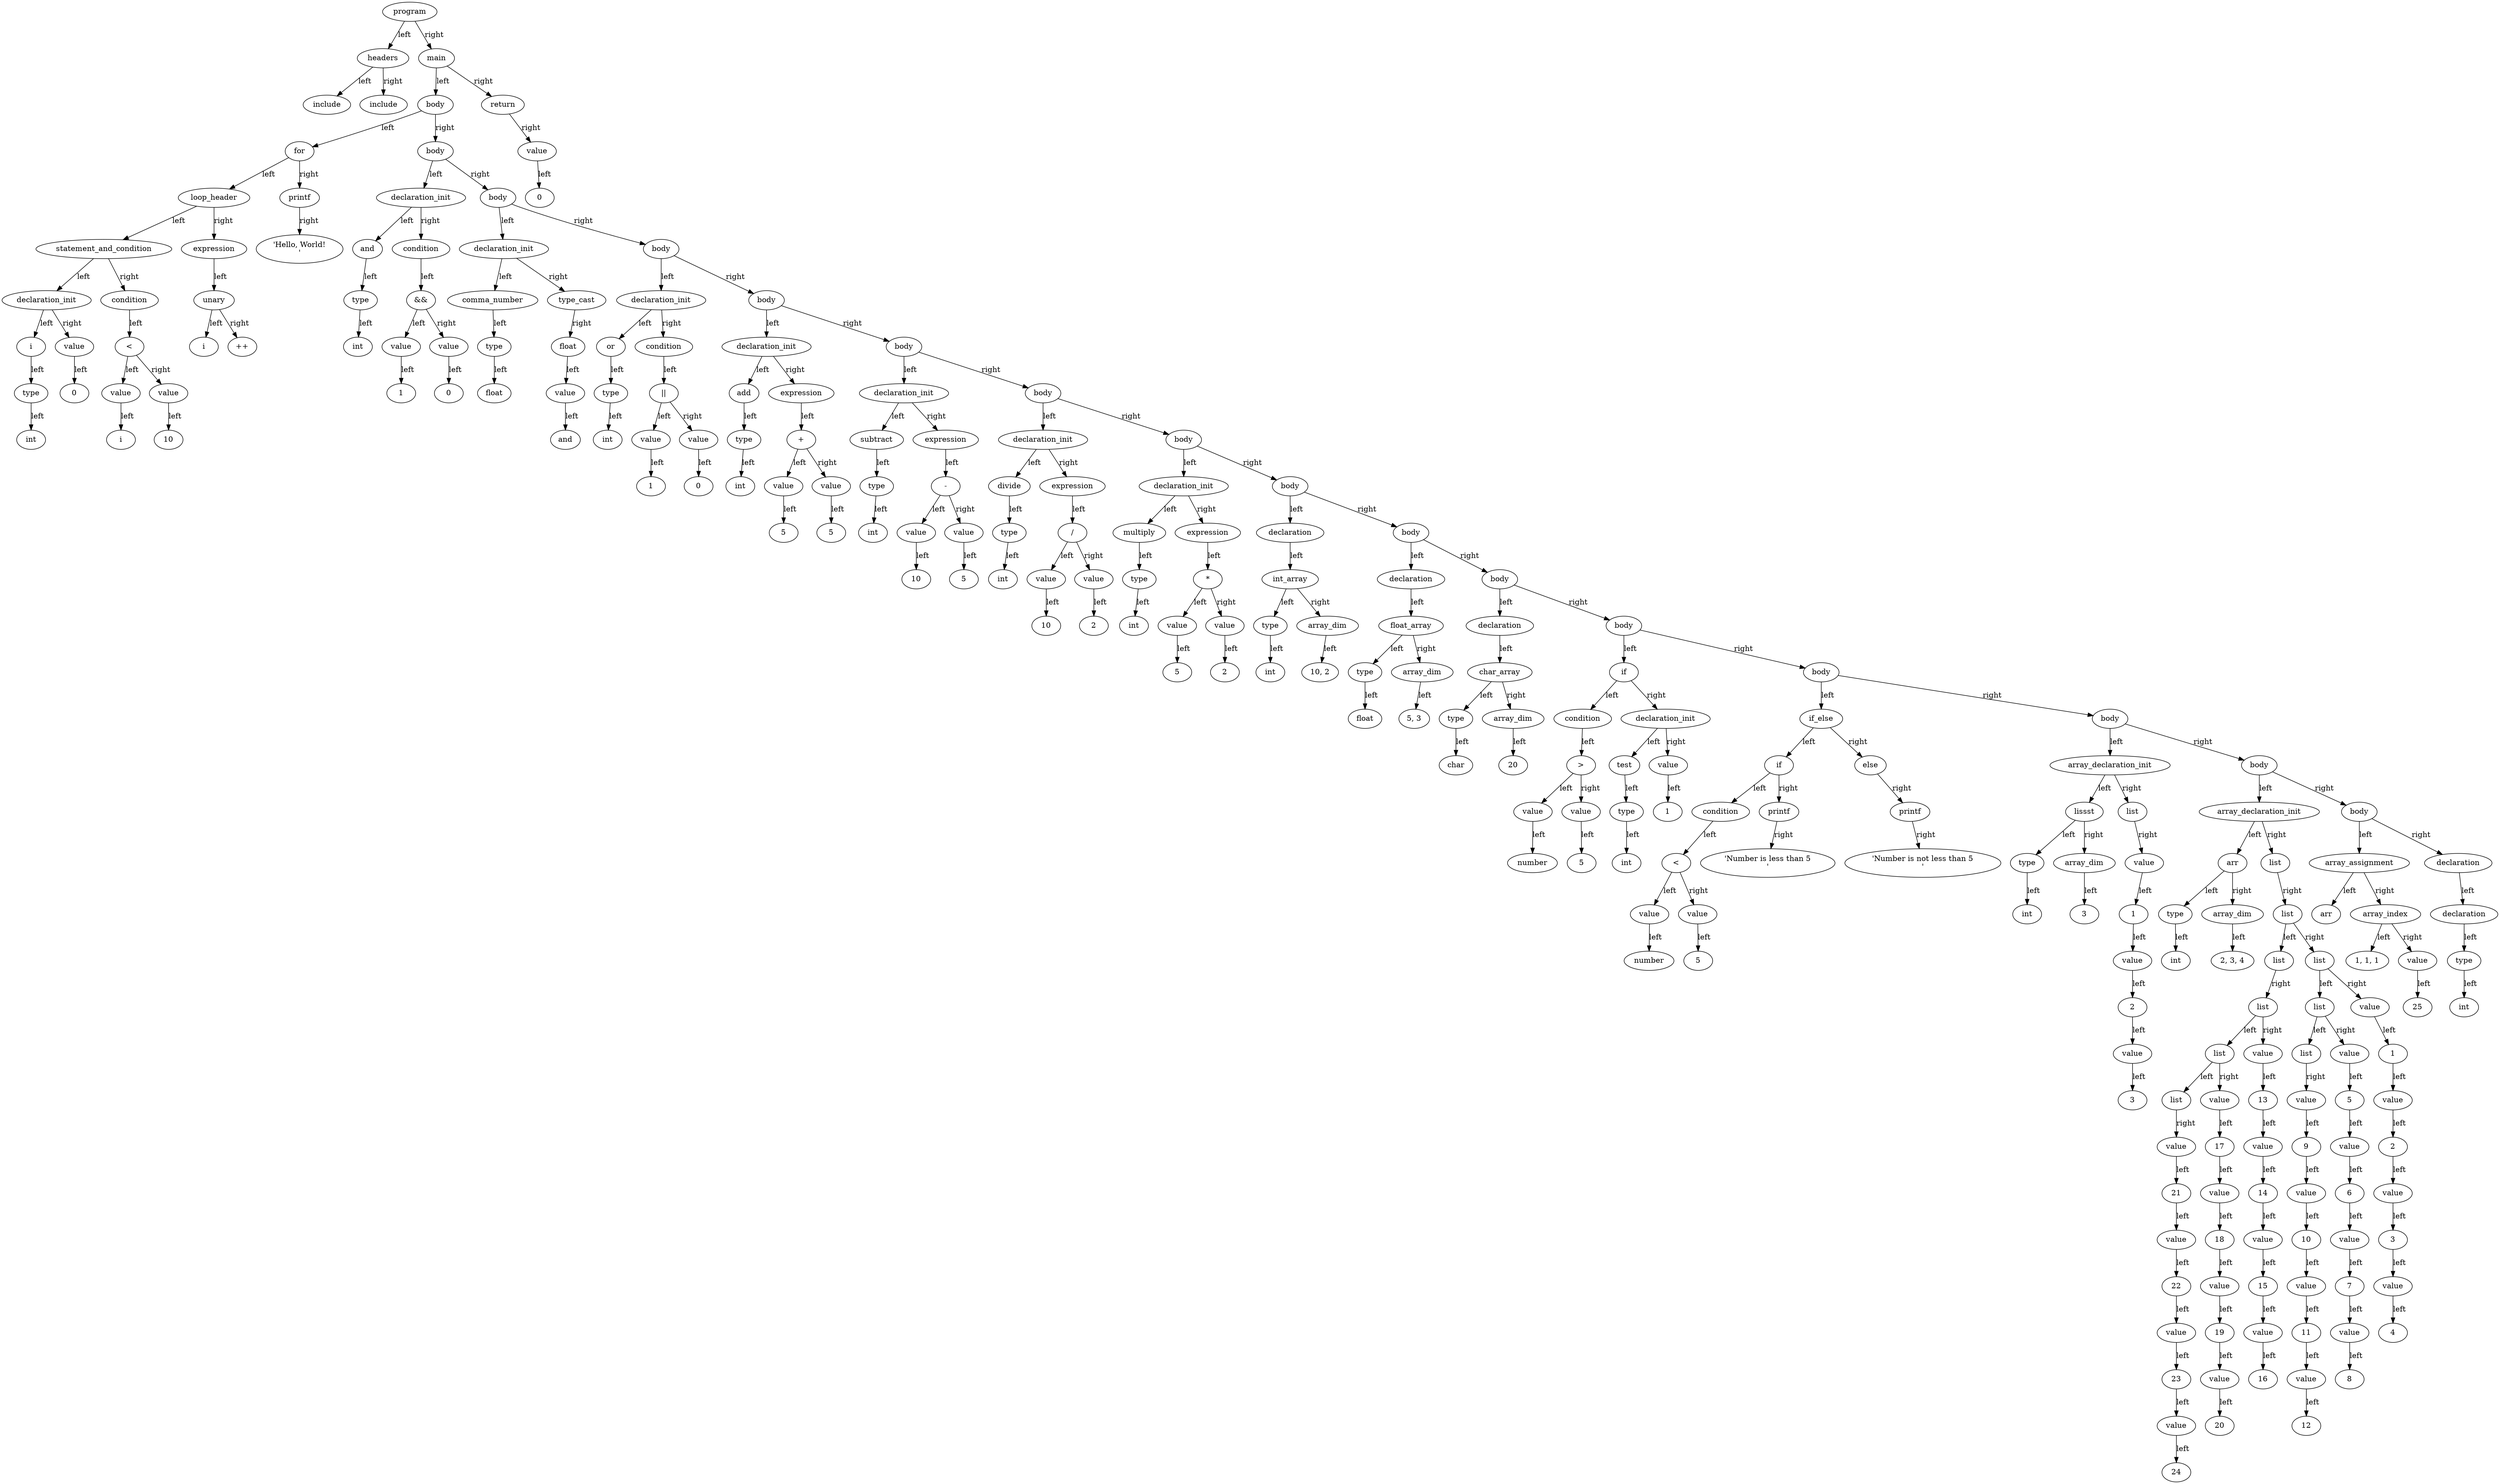 digraph G {
"0000015A468872A0" [label="program"];
"0000015A468872A0" [label="program"];
"0000015A468872A0" -> "0000015A4687FB20" [label="left"];
"0000015A4687FB20" [label="headers"];
"0000015A4687FB20" [label="headers"];
"0000015A4687FB20" -> "0000015A4687FBA0" [label="left"];
"0000015A4687FBA0" [label="include"];
"0000015A4687FBA0" [label="include"];
"0000015A4687FB20" -> "0000015A4687FAE0" [label="right"];
"0000015A4687FAE0" [label="include"];
"0000015A4687FAE0" [label="include"];
"0000015A468872A0" -> "0000015A4687FE20" [label="right"];
"0000015A4687FE20" [label="main"];
"0000015A4687FE20" [label="main"];
"0000015A4687FE20" -> "0000015A46886C20" [label="left"];
"0000015A46886C20" [label="body"];
"0000015A46886C20" [label="body"];
"0000015A46886C20" -> "0000015A46884650" [label="left"];
"0000015A46884650" [label="for"];
"0000015A46884650" [label="for"];
"0000015A46884650" -> "0000015A46884590" [label="left"];
"0000015A46884590" [label="loop_header"];
"0000015A46884590" [label="loop_header"];
"0000015A46884590" -> "0000015A46883F30" [label="left"];
"0000015A46883F30" [label="statement_and_condition"];
"0000015A46883F30" [label="statement_and_condition"];
"0000015A46883F30" -> "0000015A4687FC80" [label="left"];
"0000015A4687FC80" [label="declaration_init"];
"0000015A4687FC80" [label="declaration_init"];
"0000015A4687FC80" -> "0000015A4687FD20" [label="left"];
"0000015A4687FD20" [label="i"];
"0000015A4687FD20" [label="i"];
"0000015A4687FD20" -> "0000015A4687FB40" [label="left"];
"0000015A4687FB40" [label="type"];
"0000015A4687FB40" [label="type"];
"0000015A4687FB40" -> "0000015A4687FC40" [label="left"];
"0000015A4687FC40" [label="int"];
"0000015A4687FC40" [label="int"];
"0000015A4687FC80" -> "0000015A4687FD00" [label="right"];
"0000015A4687FD00" [label="value"];
"0000015A4687FD00" [label="value"];
"0000015A4687FD00" -> "0000015A4687FC60" [label="left"];
"0000015A4687FC60" [label="0"];
"0000015A4687FC60" [label="0"];
"0000015A46883F30" -> "0000015A46884350" [label="right"];
"0000015A46884350" [label="condition"];
"0000015A46884350" [label="condition"];
"0000015A46884350" -> "0000015A46884030" [label="left"];
"0000015A46884030" [label="<"];
"0000015A46884030" [label="<"];
"0000015A46884030" -> "0000015A4687FDC0" [label="left"];
"0000015A4687FDC0" [label="value"];
"0000015A4687FDC0" [label="value"];
"0000015A4687FDC0" -> "0000015A4687FCE0" [label="left"];
"0000015A4687FCE0" [label="i"];
"0000015A4687FCE0" [label="i"];
"0000015A46884030" -> "0000015A4687FE00" [label="right"];
"0000015A4687FE00" [label="value"];
"0000015A4687FE00" [label="value"];
"0000015A4687FE00" -> "0000015A4687FDE0" [label="left"];
"0000015A4687FDE0" [label="10"];
"0000015A4687FDE0" [label="10"];
"0000015A46884590" -> "0000015A46884570" [label="right"];
"0000015A46884570" [label="expression"];
"0000015A46884570" [label="expression"];
"0000015A46884570" -> "0000015A46883F10" [label="left"];
"0000015A46883F10" [label="unary"];
"0000015A46883F10" [label="unary"];
"0000015A46883F10" -> "0000015A468841B0" [label="left"];
"0000015A468841B0" [label="i"];
"0000015A468841B0" [label="i"];
"0000015A46883F10" -> "0000015A46884190" [label="right"];
"0000015A46884190" [label="++"];
"0000015A46884190" [label="++"];
"0000015A46884650" -> "0000015A46883FD0" [label="right"];
"0000015A46883FD0" [label="printf"];
"0000015A46883FD0" [label="printf"];
"0000015A46883FD0" -> "0000015A46884150" [label="right"];
"0000015A46884150" [label="'Hello, World!\n'"];
"0000015A46884150" [label="'Hello, World!\n'"];
"0000015A46886C20" -> "0000015A46886F20" [label="right"];
"0000015A46886F20" [label="body"];
"0000015A46886F20" [label="body"];
"0000015A46886F20" -> "0000015A468844F0" [label="left"];
"0000015A468844F0" [label="declaration_init"];
"0000015A468844F0" [label="declaration_init"];
"0000015A468844F0" -> "0000015A468845F0" [label="left"];
"0000015A468845F0" [label="and"];
"0000015A468845F0" [label="and"];
"0000015A468845F0" -> "0000015A46884610" [label="left"];
"0000015A46884610" [label="type"];
"0000015A46884610" [label="type"];
"0000015A46884610" -> "0000015A46884690" [label="left"];
"0000015A46884690" [label="int"];
"0000015A46884690" [label="int"];
"0000015A468844F0" -> "0000015A468843B0" [label="right"];
"0000015A468843B0" [label="condition"];
"0000015A468843B0" [label="condition"];
"0000015A468843B0" -> "0000015A468844B0" [label="left"];
"0000015A468844B0" [label="&&"];
"0000015A468844B0" [label="&&"];
"0000015A468844B0" -> "0000015A46884490" [label="left"];
"0000015A46884490" [label="value"];
"0000015A46884490" [label="value"];
"0000015A46884490" -> "0000015A46884230" [label="left"];
"0000015A46884230" [label="1"];
"0000015A46884230" [label="1"];
"0000015A468844B0" -> "0000015A46884070" [label="right"];
"0000015A46884070" [label="value"];
"0000015A46884070" [label="value"];
"0000015A46884070" -> "0000015A46883F50" [label="left"];
"0000015A46883F50" [label="0"];
"0000015A46883F50" [label="0"];
"0000015A46886F20" -> "0000015A46886F00" [label="right"];
"0000015A46886F00" [label="body"];
"0000015A46886F00" [label="body"];
"0000015A46886F00" -> "0000015A46884630" [label="left"];
"0000015A46884630" [label="declaration_init"];
"0000015A46884630" [label="declaration_init"];
"0000015A46884630" -> "0000015A468843D0" [label="left"];
"0000015A468843D0" [label="comma_number"];
"0000015A468843D0" [label="comma_number"];
"0000015A468843D0" -> "0000015A468840D0" [label="left"];
"0000015A468840D0" [label="type"];
"0000015A468840D0" [label="type"];
"0000015A468840D0" -> "0000015A46884530" [label="left"];
"0000015A46884530" [label="float"];
"0000015A46884530" [label="float"];
"0000015A46884630" -> "0000015A468840F0" [label="right"];
"0000015A468840F0" [label="type_cast"];
"0000015A468840F0" [label="type_cast"];
"0000015A468840F0" -> "0000015A468842B0" [label="right"];
"0000015A468842B0" [label="float"];
"0000015A468842B0" [label="float"];
"0000015A468842B0" -> "0000015A468840B0" [label="left"];
"0000015A468840B0" [label="value"];
"0000015A468840B0" [label="value"];
"0000015A468840B0" -> "0000015A46884370" [label="left"];
"0000015A46884370" [label="and"];
"0000015A46884370" [label="and"];
"0000015A46886F00" -> "0000015A46886EE0" [label="right"];
"0000015A46886EE0" [label="body"];
"0000015A46886EE0" [label="body"];
"0000015A46886EE0" -> "0000015A46883F70" [label="left"];
"0000015A46883F70" [label="declaration_init"];
"0000015A46883F70" [label="declaration_init"];
"0000015A46883F70" -> "0000015A46884670" [label="left"];
"0000015A46884670" [label="or"];
"0000015A46884670" [label="or"];
"0000015A46884670" -> "0000015A46884390" [label="left"];
"0000015A46884390" [label="type"];
"0000015A46884390" [label="type"];
"0000015A46884390" -> "0000015A468842F0" [label="left"];
"0000015A468842F0" [label="int"];
"0000015A468842F0" [label="int"];
"0000015A46883F70" -> "0000015A468845D0" [label="right"];
"0000015A468845D0" [label="condition"];
"0000015A468845D0" [label="condition"];
"0000015A468845D0" -> "0000015A46884270" [label="left"];
"0000015A46884270" [label="||"];
"0000015A46884270" [label="||"];
"0000015A46884270" -> "0000015A468845B0" [label="left"];
"0000015A468845B0" [label="value"];
"0000015A468845B0" [label="value"];
"0000015A468845B0" -> "0000015A46884550" [label="left"];
"0000015A46884550" [label="1"];
"0000015A46884550" [label="1"];
"0000015A46884270" -> "0000015A46884250" [label="right"];
"0000015A46884250" [label="value"];
"0000015A46884250" [label="value"];
"0000015A46884250" -> "0000015A46884210" [label="left"];
"0000015A46884210" [label="0"];
"0000015A46884210" [label="0"];
"0000015A46886EE0" -> "0000015A46886EC0" [label="right"];
"0000015A46886EC0" [label="body"];
"0000015A46886EC0" [label="body"];
"0000015A46886EC0" -> "0000015A46885090" [label="left"];
"0000015A46885090" [label="declaration_init"];
"0000015A46885090" [label="declaration_init"];
"0000015A46885090" -> "0000015A46884EF0" [label="left"];
"0000015A46884EF0" [label="add"];
"0000015A46884EF0" [label="add"];
"0000015A46884EF0" -> "0000015A46884010" [label="left"];
"0000015A46884010" [label="type"];
"0000015A46884010" [label="type"];
"0000015A46884010" -> "0000015A46883FF0" [label="left"];
"0000015A46883FF0" [label="int"];
"0000015A46883FF0" [label="int"];
"0000015A46885090" -> "0000015A46885050" [label="right"];
"0000015A46885050" [label="expression"];
"0000015A46885050" [label="expression"];
"0000015A46885050" -> "0000015A46884CD0" [label="left"];
"0000015A46884CD0" [label="+"];
"0000015A46884CD0" [label="+"];
"0000015A46884CD0" -> "0000015A46884130" [label="left"];
"0000015A46884130" [label="value"];
"0000015A46884130" [label="value"];
"0000015A46884130" -> "0000015A46884090" [label="left"];
"0000015A46884090" [label="5"];
"0000015A46884090" [label="5"];
"0000015A46884CD0" -> "0000015A46885010" [label="right"];
"0000015A46885010" [label="value"];
"0000015A46885010" [label="value"];
"0000015A46885010" -> "0000015A46885070" [label="left"];
"0000015A46885070" [label="5"];
"0000015A46885070" [label="5"];
"0000015A46886EC0" -> "0000015A46887040" [label="right"];
"0000015A46887040" [label="body"];
"0000015A46887040" [label="body"];
"0000015A46887040" -> "0000015A46884C90" [label="left"];
"0000015A46884C90" [label="declaration_init"];
"0000015A46884C90" [label="declaration_init"];
"0000015A46884C90" -> "0000015A468850F0" [label="left"];
"0000015A468850F0" [label="subtract"];
"0000015A468850F0" [label="subtract"];
"0000015A468850F0" -> "0000015A46884E90" [label="left"];
"0000015A46884E90" [label="type"];
"0000015A46884E90" [label="type"];
"0000015A46884E90" -> "0000015A46884BD0" [label="left"];
"0000015A46884BD0" [label="int"];
"0000015A46884BD0" [label="int"];
"0000015A46884C90" -> "0000015A46884C50" [label="right"];
"0000015A46884C50" [label="expression"];
"0000015A46884C50" [label="expression"];
"0000015A46884C50" -> "0000015A46884C10" [label="left"];
"0000015A46884C10" [label="-"];
"0000015A46884C10" [label="-"];
"0000015A46884C10" -> "0000015A46884B30" [label="left"];
"0000015A46884B30" [label="value"];
"0000015A46884B30" [label="value"];
"0000015A46884B30" -> "0000015A46884CF0" [label="left"];
"0000015A46884CF0" [label="10"];
"0000015A46884CF0" [label="10"];
"0000015A46884C10" -> "0000015A46884BF0" [label="right"];
"0000015A46884BF0" [label="value"];
"0000015A46884BF0" [label="value"];
"0000015A46884BF0" -> "0000015A46884B50" [label="left"];
"0000015A46884B50" [label="5"];
"0000015A46884B50" [label="5"];
"0000015A46887040" -> "0000015A46886EA0" [label="right"];
"0000015A46886EA0" [label="body"];
"0000015A46886EA0" [label="body"];
"0000015A46886EA0" -> "0000015A46884E70" [label="left"];
"0000015A46884E70" [label="declaration_init"];
"0000015A46884E70" [label="declaration_init"];
"0000015A46884E70" -> "0000015A46884D70" [label="left"];
"0000015A46884D70" [label="divide"];
"0000015A46884D70" [label="divide"];
"0000015A46884D70" -> "0000015A46884CB0" [label="left"];
"0000015A46884CB0" [label="type"];
"0000015A46884CB0" [label="type"];
"0000015A46884CB0" -> "0000015A46884F90" [label="left"];
"0000015A46884F90" [label="int"];
"0000015A46884F90" [label="int"];
"0000015A46884E70" -> "0000015A46884D50" [label="right"];
"0000015A46884D50" [label="expression"];
"0000015A46884D50" [label="expression"];
"0000015A46884D50" -> "0000015A46884FF0" [label="left"];
"0000015A46884FF0" [label="/"];
"0000015A46884FF0" [label="/"];
"0000015A46884FF0" -> "0000015A46884E30" [label="left"];
"0000015A46884E30" [label="value"];
"0000015A46884E30" [label="value"];
"0000015A46884E30" -> "0000015A46885130" [label="left"];
"0000015A46885130" [label="10"];
"0000015A46885130" [label="10"];
"0000015A46884FF0" -> "0000015A46884E50" [label="right"];
"0000015A46884E50" [label="value"];
"0000015A46884E50" [label="value"];
"0000015A46884E50" -> "0000015A46884D30" [label="left"];
"0000015A46884D30" [label="2"];
"0000015A46884D30" [label="2"];
"0000015A46886EA0" -> "0000015A46886E40" [label="right"];
"0000015A46886E40" [label="body"];
"0000015A46886E40" [label="body"];
"0000015A46886E40" -> "0000015A46884BB0" [label="left"];
"0000015A46884BB0" [label="declaration_init"];
"0000015A46884BB0" [label="declaration_init"];
"0000015A46884BB0" -> "0000015A468851D0" [label="left"];
"0000015A468851D0" [label="multiply"];
"0000015A468851D0" [label="multiply"];
"0000015A468851D0" -> "0000015A46884DD0" [label="left"];
"0000015A46884DD0" [label="type"];
"0000015A46884DD0" [label="type"];
"0000015A46884DD0" -> "0000015A468851F0" [label="left"];
"0000015A468851F0" [label="int"];
"0000015A468851F0" [label="int"];
"0000015A46884BB0" -> "0000015A468851B0" [label="right"];
"0000015A468851B0" [label="expression"];
"0000015A468851B0" [label="expression"];
"0000015A468851B0" -> "0000015A46884F70" [label="left"];
"0000015A46884F70" [label="*"];
"0000015A46884F70" [label="*"];
"0000015A46884F70" -> "0000015A46884DB0" [label="left"];
"0000015A46884DB0" [label="value"];
"0000015A46884DB0" [label="value"];
"0000015A46884DB0" -> "0000015A46884D90" [label="left"];
"0000015A46884D90" [label="5"];
"0000015A46884D90" [label="5"];
"0000015A46884F70" -> "0000015A46885190" [label="right"];
"0000015A46885190" [label="value"];
"0000015A46885190" [label="value"];
"0000015A46885190" -> "0000015A46885170" [label="left"];
"0000015A46885170" [label="2"];
"0000015A46885170" [label="2"];
"0000015A46886E40" -> "0000015A46886E80" [label="right"];
"0000015A46886E80" [label="body"];
"0000015A46886E80" [label="body"];
"0000015A46886E80" -> "0000015A46884FB0" [label="left"];
"0000015A46884FB0" [label="declaration"];
"0000015A46884FB0" [label="declaration"];
"0000015A46884FB0" -> "0000015A46884F30" [label="left"];
"0000015A46884F30" [label="int_array"];
"0000015A46884F30" [label="int_array"];
"0000015A46884F30" -> "0000015A46885270" [label="left"];
"0000015A46885270" [label="type"];
"0000015A46885270" [label="type"];
"0000015A46885270" -> "0000015A46885250" [label="left"];
"0000015A46885250" [label="int"];
"0000015A46885250" [label="int"];
"0000015A46884F30" -> "0000015A46884F10" [label="right"];
"0000015A46884F10" [label="array_dim"];
"0000015A46884F10" [label="array_dim"];
"0000015A46884F10" -> "0000015A46885290" [label="left"];
"0000015A46885290" [label="10, 2"];
"0000015A46885290" [label="10, 2"];
"0000015A46886E80" -> "0000015A468871C0" [label="right"];
"0000015A468871C0" [label="body"];
"0000015A468871C0" [label="body"];
"0000015A468871C0" -> "0000015A46885890" [label="left"];
"0000015A46885890" [label="declaration"];
"0000015A46885890" [label="declaration"];
"0000015A46885890" -> "0000015A46885B10" [label="left"];
"0000015A46885B10" [label="float_array"];
"0000015A46885B10" [label="float_array"];
"0000015A46885B10" -> "0000015A46885E30" [label="left"];
"0000015A46885E30" [label="type"];
"0000015A46885E30" [label="type"];
"0000015A46885E30" -> "0000015A46885CF0" [label="left"];
"0000015A46885CF0" [label="float"];
"0000015A46885CF0" [label="float"];
"0000015A46885B10" -> "0000015A46885930" [label="right"];
"0000015A46885930" [label="array_dim"];
"0000015A46885930" [label="array_dim"];
"0000015A46885930" -> "0000015A46885AF0" [label="left"];
"0000015A46885AF0" [label="5, 3"];
"0000015A46885AF0" [label="5, 3"];
"0000015A468871C0" -> "0000015A46886E00" [label="right"];
"0000015A46886E00" [label="body"];
"0000015A46886E00" [label="body"];
"0000015A46886E00" -> "0000015A46885C50" [label="left"];
"0000015A46885C50" [label="declaration"];
"0000015A46885C50" [label="declaration"];
"0000015A46885C50" -> "0000015A46885DB0" [label="left"];
"0000015A46885DB0" [label="char_array"];
"0000015A46885DB0" [label="char_array"];
"0000015A46885DB0" -> "0000015A46885BB0" [label="left"];
"0000015A46885BB0" [label="type"];
"0000015A46885BB0" [label="type"];
"0000015A46885BB0" -> "0000015A46885AB0" [label="left"];
"0000015A46885AB0" [label="char"];
"0000015A46885AB0" [label="char"];
"0000015A46885DB0" -> "0000015A46885970" [label="right"];
"0000015A46885970" [label="array_dim"];
"0000015A46885970" [label="array_dim"];
"0000015A46885970" -> "0000015A468858D0" [label="left"];
"0000015A468858D0" [label="20"];
"0000015A468858D0" [label="20"];
"0000015A46886E00" -> "0000015A46886FE0" [label="right"];
"0000015A46886FE0" [label="body"];
"0000015A46886FE0" [label="body"];
"0000015A46886FE0" -> "0000015A46885E70" [label="left"];
"0000015A46885E70" [label="if"];
"0000015A46885E70" [label="if"];
"0000015A46885E70" -> "0000015A468859B0" [label="left"];
"0000015A468859B0" [label="condition"];
"0000015A468859B0" [label="condition"];
"0000015A468859B0" -> "0000015A46885CB0" [label="left"];
"0000015A46885CB0" [label=">"];
"0000015A46885CB0" [label=">"];
"0000015A46885CB0" -> "0000015A468859F0" [label="left"];
"0000015A468859F0" [label="value"];
"0000015A468859F0" [label="value"];
"0000015A468859F0" -> "0000015A468859D0" [label="left"];
"0000015A468859D0" [label="number"];
"0000015A468859D0" [label="number"];
"0000015A46885CB0" -> "0000015A46885B70" [label="right"];
"0000015A46885B70" [label="value"];
"0000015A46885B70" [label="value"];
"0000015A46885B70" -> "0000015A46885990" [label="left"];
"0000015A46885990" [label="5"];
"0000015A46885990" [label="5"];
"0000015A46885E70" -> "0000015A468858F0" [label="right"];
"0000015A468858F0" [label="declaration_init"];
"0000015A468858F0" [label="declaration_init"];
"0000015A468858F0" -> "0000015A468857D0" [label="left"];
"0000015A468857D0" [label="test"];
"0000015A468857D0" [label="test"];
"0000015A468857D0" -> "0000015A46885BD0" [label="left"];
"0000015A46885BD0" [label="type"];
"0000015A46885BD0" [label="type"];
"0000015A46885BD0" -> "0000015A46885ED0" [label="left"];
"0000015A46885ED0" [label="int"];
"0000015A46885ED0" [label="int"];
"0000015A468858F0" -> "0000015A46885DF0" [label="right"];
"0000015A46885DF0" [label="value"];
"0000015A46885DF0" [label="value"];
"0000015A46885DF0" -> "0000015A46885750" [label="left"];
"0000015A46885750" [label="1"];
"0000015A46885750" [label="1"];
"0000015A46886FE0" -> "0000015A46886DE0" [label="right"];
"0000015A46886DE0" [label="body"];
"0000015A46886DE0" [label="body"];
"0000015A46886DE0" -> "0000015A468857B0" [label="left"];
"0000015A468857B0" [label="if_else"];
"0000015A468857B0" [label="if_else"];
"0000015A468857B0" -> "0000015A46885C90" [label="left"];
"0000015A46885C90" [label="if"];
"0000015A46885C90" [label="if"];
"0000015A46885C90" -> "0000015A46885C10" [label="left"];
"0000015A46885C10" [label="condition"];
"0000015A46885C10" [label="condition"];
"0000015A46885C10" -> "0000015A46885A50" [label="left"];
"0000015A46885A50" [label="<"];
"0000015A46885A50" [label="<"];
"0000015A46885A50" -> "0000015A46885A30" [label="left"];
"0000015A46885A30" [label="value"];
"0000015A46885A30" [label="value"];
"0000015A46885A30" -> "0000015A46885A10" [label="left"];
"0000015A46885A10" [label="number"];
"0000015A46885A10" [label="number"];
"0000015A46885A50" -> "0000015A46885790" [label="right"];
"0000015A46885790" [label="value"];
"0000015A46885790" [label="value"];
"0000015A46885790" -> "0000015A46885A70" [label="left"];
"0000015A46885A70" [label="5"];
"0000015A46885A70" [label="5"];
"0000015A46885C90" -> "0000015A46885C30" [label="right"];
"0000015A46885C30" [label="printf"];
"0000015A46885C30" [label="printf"];
"0000015A46885C30" -> "0000015A46885E10" [label="right"];
"0000015A46885E10" [label="'Number is less than 5\n'"];
"0000015A46885E10" [label="'Number is less than 5\n'"];
"0000015A468857B0" -> "0000015A46885EB0" [label="right"];
"0000015A46885EB0" [label="else"];
"0000015A46885EB0" [label="else"];
"0000015A46885EB0" -> "0000015A46885D50" [label="right"];
"0000015A46885D50" [label="printf"];
"0000015A46885D50" [label="printf"];
"0000015A46885D50" -> "0000015A46885E90" [label="right"];
"0000015A46885E90" [label="'Number is not less than 5\n'"];
"0000015A46885E90" [label="'Number is not less than 5\n'"];
"0000015A46886DE0" -> "0000015A468871A0" [label="right"];
"0000015A468871A0" [label="body"];
"0000015A468871A0" [label="body"];
"0000015A468871A0" -> "0000015A468860E0" [label="left"];
"0000015A468860E0" [label="array_declaration_init"];
"0000015A468860E0" [label="array_declaration_init"];
"0000015A468860E0" -> "0000015A46886400" [label="left"];
"0000015A46886400" [label="lissst"];
"0000015A46886400" [label="lissst"];
"0000015A46886400" -> "0000015A46885770" [label="left"];
"0000015A46885770" [label="type"];
"0000015A46885770" [label="type"];
"0000015A46885770" -> "0000015A46885D70" [label="left"];
"0000015A46885D70" [label="int"];
"0000015A46885D70" [label="int"];
"0000015A46886400" -> "0000015A46886060" [label="right"];
"0000015A46886060" [label="array_dim"];
"0000015A46886060" [label="array_dim"];
"0000015A46886060" -> "0000015A46885FE0" [label="left"];
"0000015A46885FE0" [label="3"];
"0000015A46885FE0" [label="3"];
"0000015A468860E0" -> "0000015A468864A0" [label="right"];
"0000015A468864A0" [label="list"];
"0000015A468864A0" [label="list"];
"0000015A468864A0" -> "0000015A46885810" [label="right"];
"0000015A46885810" [label="value"];
"0000015A46885810" [label="value"];
"0000015A46885810" -> "0000015A468857F0" [label="left"];
"0000015A468857F0" [label="1"];
"0000015A468857F0" [label="1"];
"0000015A468857F0" -> "0000015A46885850" [label="left"];
"0000015A46885850" [label="value"];
"0000015A46885850" [label="value"];
"0000015A46885850" -> "0000015A46885830" [label="left"];
"0000015A46885830" [label="2"];
"0000015A46885830" [label="2"];
"0000015A46885830" -> "0000015A468866A0" [label="left"];
"0000015A468866A0" [label="value"];
"0000015A468866A0" [label="value"];
"0000015A468866A0" -> "0000015A46885870" [label="left"];
"0000015A46885870" [label="3"];
"0000015A46885870" [label="3"];
"0000015A468871A0" -> "0000015A46886DC0" [label="right"];
"0000015A46886DC0" [label="body"];
"0000015A46886DC0" [label="body"];
"0000015A46886DC0" -> "0000015A468870E0" [label="left"];
"0000015A468870E0" [label="array_declaration_init"];
"0000015A468870E0" [label="array_declaration_init"];
"0000015A468870E0" -> "0000015A46886B80" [label="left"];
"0000015A46886B80" [label="arr"];
"0000015A46886B80" [label="arr"];
"0000015A46886B80" -> "0000015A46886440" [label="left"];
"0000015A46886440" [label="type"];
"0000015A46886440" [label="type"];
"0000015A46886440" -> "0000015A46886160" [label="left"];
"0000015A46886160" [label="int"];
"0000015A46886160" [label="int"];
"0000015A46886B80" -> "0000015A46886DA0" [label="right"];
"0000015A46886DA0" [label="array_dim"];
"0000015A46886DA0" [label="array_dim"];
"0000015A46886DA0" -> "0000015A46887220" [label="left"];
"0000015A46887220" [label="2, 3, 4"];
"0000015A46887220" [label="2, 3, 4"];
"0000015A468870E0" -> "0000015A468870C0" [label="right"];
"0000015A468870C0" [label="list"];
"0000015A468870C0" [label="list"];
"0000015A468870C0" -> "0000015A46886680" [label="right"];
"0000015A46886680" [label="list"];
"0000015A46886680" [label="list"];
"0000015A46886680" -> "0000015A46886CC0" [label="left"];
"0000015A46886CC0" [label="list"];
"0000015A46886CC0" [label="list"];
"0000015A46886CC0" -> "0000015A46885F60" [label="right"];
"0000015A46885F60" [label="list"];
"0000015A46885F60" [label="list"];
"0000015A46885F60" -> "0000015A46886600" [label="left"];
"0000015A46886600" [label="list"];
"0000015A46886600" [label="list"];
"0000015A46886600" -> "0000015A46886CA0" [label="left"];
"0000015A46886CA0" [label="list"];
"0000015A46886CA0" [label="list"];
"0000015A46886CA0" -> "0000015A46886000" [label="right"];
"0000015A46886000" [label="value"];
"0000015A46886000" [label="value"];
"0000015A46886000" -> "0000015A46885FA0" [label="left"];
"0000015A46885FA0" [label="21"];
"0000015A46885FA0" [label="21"];
"0000015A46885FA0" -> "0000015A46886040" [label="left"];
"0000015A46886040" [label="value"];
"0000015A46886040" [label="value"];
"0000015A46886040" -> "0000015A46886020" [label="left"];
"0000015A46886020" [label="22"];
"0000015A46886020" [label="22"];
"0000015A46886020" -> "0000015A46887240" [label="left"];
"0000015A46887240" [label="value"];
"0000015A46887240" [label="value"];
"0000015A46887240" -> "0000015A46886E20" [label="left"];
"0000015A46886E20" [label="23"];
"0000015A46886E20" [label="23"];
"0000015A46886E20" -> "0000015A46886C80" [label="left"];
"0000015A46886C80" [label="value"];
"0000015A46886C80" [label="value"];
"0000015A46886C80" -> "0000015A46886F40" [label="left"];
"0000015A46886F40" [label="24"];
"0000015A46886F40" [label="24"];
"0000015A46886600" -> "0000015A468866E0" [label="right"];
"0000015A468866E0" [label="value"];
"0000015A468866E0" [label="value"];
"0000015A468866E0" -> "0000015A46886420" [label="left"];
"0000015A46886420" [label="17"];
"0000015A46886420" [label="17"];
"0000015A46886420" -> "0000015A46886560" [label="left"];
"0000015A46886560" [label="value"];
"0000015A46886560" [label="value"];
"0000015A46886560" -> "0000015A46886520" [label="left"];
"0000015A46886520" [label="18"];
"0000015A46886520" [label="18"];
"0000015A46886520" -> "0000015A468866C0" [label="left"];
"0000015A468866C0" [label="value"];
"0000015A468866C0" [label="value"];
"0000015A468866C0" -> "0000015A46886480" [label="left"];
"0000015A46886480" [label="19"];
"0000015A46886480" [label="19"];
"0000015A46886480" -> "0000015A468865E0" [label="left"];
"0000015A468865E0" [label="value"];
"0000015A468865E0" [label="value"];
"0000015A468865E0" -> "0000015A468865C0" [label="left"];
"0000015A468865C0" [label="20"];
"0000015A468865C0" [label="20"];
"0000015A46885F60" -> "0000015A46886300" [label="right"];
"0000015A46886300" [label="value"];
"0000015A46886300" [label="value"];
"0000015A46886300" -> "0000015A46886460" [label="left"];
"0000015A46886460" [label="13"];
"0000015A46886460" [label="13"];
"0000015A46886460" -> "0000015A46886500" [label="left"];
"0000015A46886500" [label="value"];
"0000015A46886500" [label="value"];
"0000015A46886500" -> "0000015A46886320" [label="left"];
"0000015A46886320" [label="14"];
"0000015A46886320" [label="14"];
"0000015A46886320" -> "0000015A46886380" [label="left"];
"0000015A46886380" [label="value"];
"0000015A46886380" [label="value"];
"0000015A46886380" -> "0000015A46886340" [label="left"];
"0000015A46886340" [label="15"];
"0000015A46886340" [label="15"];
"0000015A46886340" -> "0000015A468863A0" [label="left"];
"0000015A468863A0" [label="value"];
"0000015A468863A0" [label="value"];
"0000015A468863A0" -> "0000015A468863E0" [label="left"];
"0000015A468863E0" [label="16"];
"0000015A468863E0" [label="16"];
"0000015A46886680" -> "0000015A468864C0" [label="right"];
"0000015A468864C0" [label="list"];
"0000015A468864C0" [label="list"];
"0000015A468864C0" -> "0000015A46886200" [label="left"];
"0000015A46886200" [label="list"];
"0000015A46886200" [label="list"];
"0000015A46886200" -> "0000015A46886540" [label="left"];
"0000015A46886540" [label="list"];
"0000015A46886540" [label="list"];
"0000015A46886540" -> "0000015A46885F80" [label="right"];
"0000015A46885F80" [label="value"];
"0000015A46885F80" [label="value"];
"0000015A46885F80" -> "0000015A468862A0" [label="left"];
"0000015A468862A0" [label="9"];
"0000015A468862A0" [label="9"];
"0000015A468862A0" -> "0000015A468862C0" [label="left"];
"0000015A468862C0" [label="value"];
"0000015A468862C0" [label="value"];
"0000015A468862C0" -> "0000015A46886240" [label="left"];
"0000015A46886240" [label="10"];
"0000015A46886240" [label="10"];
"0000015A46886240" -> "0000015A468863C0" [label="left"];
"0000015A468863C0" [label="value"];
"0000015A468863C0" [label="value"];
"0000015A468863C0" -> "0000015A46886580" [label="left"];
"0000015A46886580" [label="11"];
"0000015A46886580" [label="11"];
"0000015A46886580" -> "0000015A468865A0" [label="left"];
"0000015A468865A0" [label="value"];
"0000015A468865A0" [label="value"];
"0000015A468865A0" -> "0000015A468862E0" [label="left"];
"0000015A468862E0" [label="12"];
"0000015A468862E0" [label="12"];
"0000015A46886200" -> "0000015A46885FC0" [label="right"];
"0000015A46885FC0" [label="value"];
"0000015A46885FC0" [label="value"];
"0000015A46885FC0" -> "0000015A46886660" [label="left"];
"0000015A46886660" [label="5"];
"0000015A46886660" [label="5"];
"0000015A46886660" -> "0000015A46886220" [label="left"];
"0000015A46886220" [label="value"];
"0000015A46886220" [label="value"];
"0000015A46886220" -> "0000015A46886180" [label="left"];
"0000015A46886180" [label="6"];
"0000015A46886180" [label="6"];
"0000015A46886180" -> "0000015A468861A0" [label="left"];
"0000015A468861A0" [label="value"];
"0000015A468861A0" [label="value"];
"0000015A468861A0" -> "0000015A468864E0" [label="left"];
"0000015A468864E0" [label="7"];
"0000015A468864E0" [label="7"];
"0000015A468864E0" -> "0000015A468861E0" [label="left"];
"0000015A468861E0" [label="value"];
"0000015A468861E0" [label="value"];
"0000015A468861E0" -> "0000015A468861C0" [label="left"];
"0000015A468861C0" [label="8"];
"0000015A468861C0" [label="8"];
"0000015A468864C0" -> "0000015A46886260" [label="right"];
"0000015A46886260" [label="value"];
"0000015A46886260" [label="value"];
"0000015A46886260" -> "0000015A468860C0" [label="left"];
"0000015A468860C0" [label="1"];
"0000015A468860C0" [label="1"];
"0000015A468860C0" -> "0000015A46886100" [label="left"];
"0000015A46886100" [label="value"];
"0000015A46886100" [label="value"];
"0000015A46886100" -> "0000015A46886360" [label="left"];
"0000015A46886360" [label="2"];
"0000015A46886360" [label="2"];
"0000015A46886360" -> "0000015A46886080" [label="left"];
"0000015A46886080" [label="value"];
"0000015A46886080" [label="value"];
"0000015A46886080" -> "0000015A46886280" [label="left"];
"0000015A46886280" [label="3"];
"0000015A46886280" [label="3"];
"0000015A46886280" -> "0000015A46886120" [label="left"];
"0000015A46886120" [label="value"];
"0000015A46886120" [label="value"];
"0000015A46886120" -> "0000015A468860A0" [label="left"];
"0000015A468860A0" [label="4"];
"0000015A468860A0" [label="4"];
"0000015A46886DC0" -> "0000015A46887180" [label="right"];
"0000015A46887180" [label="body"];
"0000015A46887180" [label="body"];
"0000015A46887180" -> "0000015A46886D00" [label="left"];
"0000015A46886D00" [label="array_assignment"];
"0000015A46886D00" [label="array_assignment"];
"0000015A46886D00" -> "0000015A46887260" [label="left"];
"0000015A46887260" [label="arr"];
"0000015A46887260" [label="arr"];
"0000015A46886D00" -> "0000015A46887120" [label="right"];
"0000015A46887120" [label="array_index"];
"0000015A46887120" [label="array_index"];
"0000015A46887120" -> "0000015A46887100" [label="left"];
"0000015A46887100" [label="1, 1, 1"];
"0000015A46887100" [label="1, 1, 1"];
"0000015A46887120" -> "0000015A46886BE0" [label="right"];
"0000015A46886BE0" [label="value"];
"0000015A46886BE0" [label="value"];
"0000015A46886BE0" -> "0000015A46886D60" [label="left"];
"0000015A46886D60" [label="25"];
"0000015A46886D60" [label="25"];
"0000015A46887180" -> "0000015A46886C40" [label="right"];
"0000015A46886C40" [label="declaration"];
"0000015A46886C40" [label="declaration"];
"0000015A46886C40" -> "0000015A46886BC0" [label="left"];
"0000015A46886BC0" [label="declaration"];
"0000015A46886BC0" [label="declaration"];
"0000015A46886BC0" -> "0000015A46886BA0" [label="left"];
"0000015A46886BA0" [label="type"];
"0000015A46886BA0" [label="type"];
"0000015A46886BA0" -> "0000015A46886C60" [label="left"];
"0000015A46886C60" [label="int"];
"0000015A46886C60" [label="int"];
"0000015A4687FE20" -> "0000015A46886F60" [label="right"];
"0000015A46886F60" [label="return"];
"0000015A46886F60" [label="return"];
"0000015A46886F60" -> "0000015A46887200" [label="right"];
"0000015A46887200" [label="value"];
"0000015A46887200" [label="value"];
"0000015A46887200" -> "0000015A468871E0" [label="left"];
"0000015A468871E0" [label="0"];
"0000015A468871E0" [label="0"];
}

